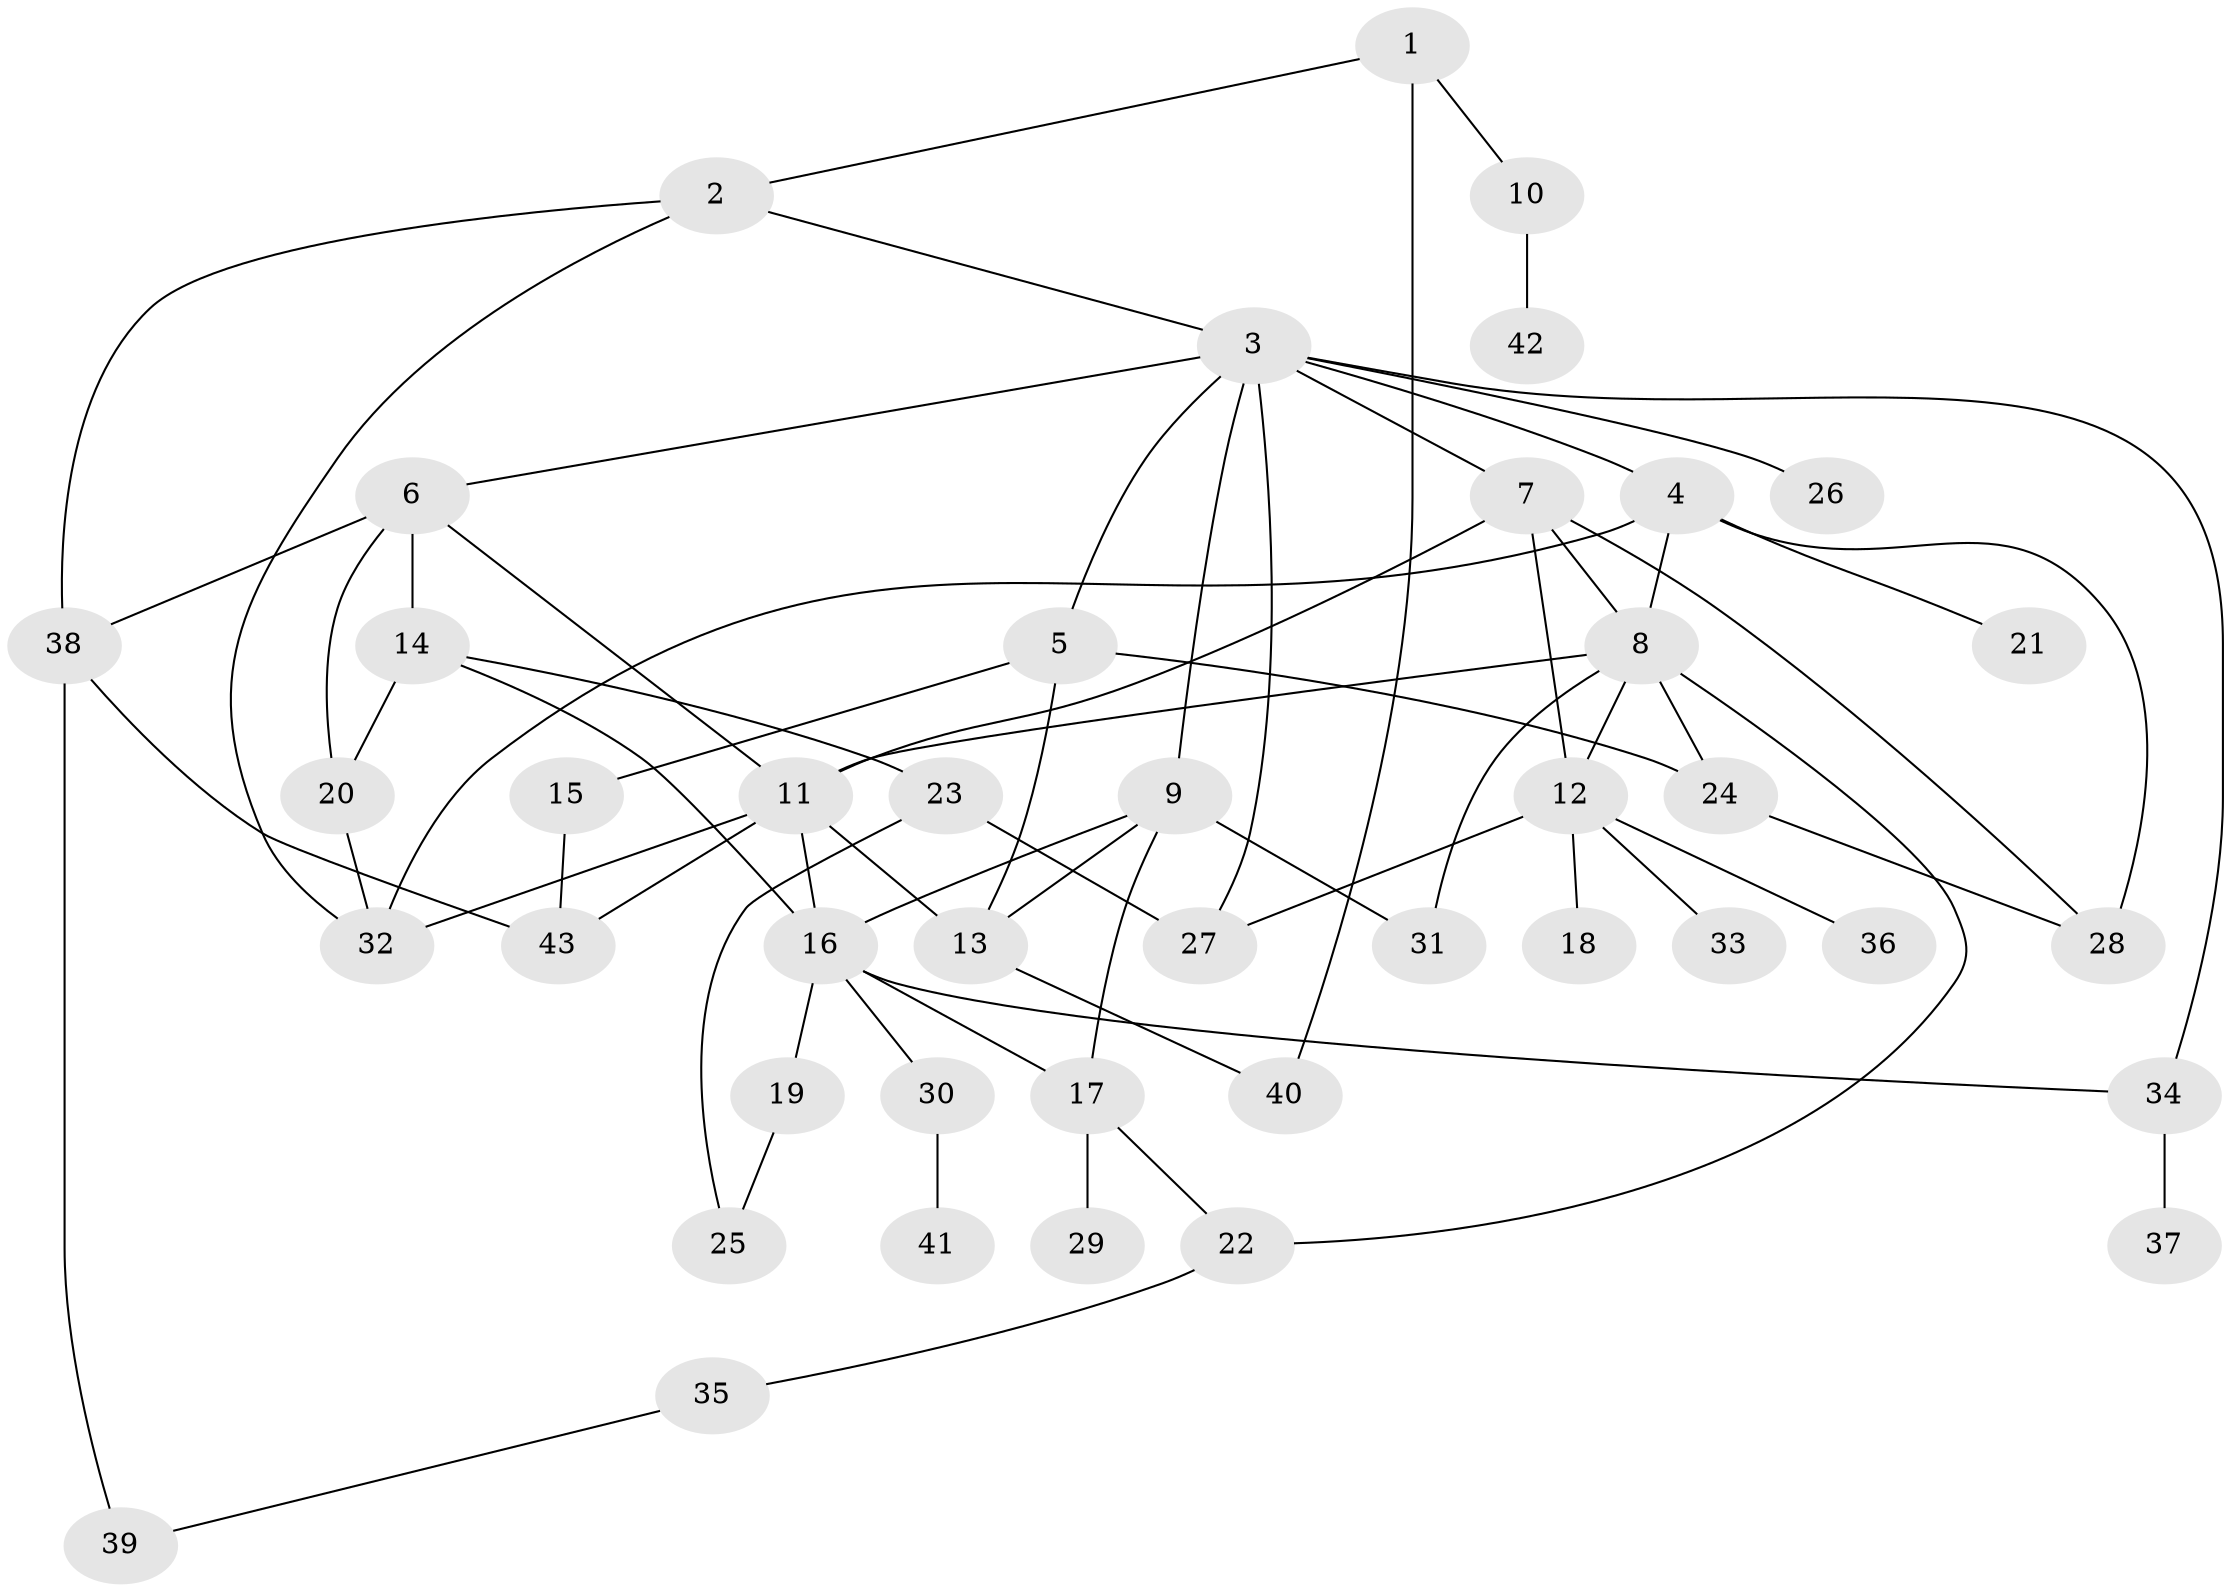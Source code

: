 // original degree distribution, {4: 0.15294117647058825, 5: 0.09411764705882353, 10: 0.011764705882352941, 2: 0.3058823529411765, 3: 0.1411764705882353, 7: 0.011764705882352941, 6: 0.011764705882352941, 1: 0.27058823529411763}
// Generated by graph-tools (version 1.1) at 2025/33/03/09/25 02:33:59]
// undirected, 43 vertices, 69 edges
graph export_dot {
graph [start="1"]
  node [color=gray90,style=filled];
  1;
  2;
  3;
  4;
  5;
  6;
  7;
  8;
  9;
  10;
  11;
  12;
  13;
  14;
  15;
  16;
  17;
  18;
  19;
  20;
  21;
  22;
  23;
  24;
  25;
  26;
  27;
  28;
  29;
  30;
  31;
  32;
  33;
  34;
  35;
  36;
  37;
  38;
  39;
  40;
  41;
  42;
  43;
  1 -- 2 [weight=1.0];
  1 -- 10 [weight=1.0];
  1 -- 40 [weight=1.0];
  2 -- 3 [weight=1.0];
  2 -- 32 [weight=1.0];
  2 -- 38 [weight=1.0];
  3 -- 4 [weight=1.0];
  3 -- 5 [weight=1.0];
  3 -- 6 [weight=1.0];
  3 -- 7 [weight=1.0];
  3 -- 9 [weight=1.0];
  3 -- 26 [weight=1.0];
  3 -- 27 [weight=1.0];
  3 -- 34 [weight=1.0];
  4 -- 8 [weight=1.0];
  4 -- 21 [weight=1.0];
  4 -- 28 [weight=1.0];
  4 -- 32 [weight=1.0];
  5 -- 13 [weight=3.0];
  5 -- 15 [weight=1.0];
  5 -- 24 [weight=1.0];
  6 -- 11 [weight=1.0];
  6 -- 14 [weight=1.0];
  6 -- 20 [weight=1.0];
  6 -- 38 [weight=1.0];
  7 -- 8 [weight=1.0];
  7 -- 11 [weight=1.0];
  7 -- 12 [weight=1.0];
  7 -- 28 [weight=2.0];
  8 -- 11 [weight=1.0];
  8 -- 12 [weight=1.0];
  8 -- 22 [weight=1.0];
  8 -- 24 [weight=1.0];
  8 -- 31 [weight=1.0];
  9 -- 13 [weight=1.0];
  9 -- 16 [weight=1.0];
  9 -- 17 [weight=1.0];
  9 -- 31 [weight=1.0];
  10 -- 42 [weight=1.0];
  11 -- 13 [weight=1.0];
  11 -- 16 [weight=1.0];
  11 -- 32 [weight=1.0];
  11 -- 43 [weight=1.0];
  12 -- 18 [weight=1.0];
  12 -- 27 [weight=1.0];
  12 -- 33 [weight=1.0];
  12 -- 36 [weight=1.0];
  13 -- 40 [weight=1.0];
  14 -- 16 [weight=1.0];
  14 -- 20 [weight=1.0];
  14 -- 23 [weight=1.0];
  15 -- 43 [weight=1.0];
  16 -- 17 [weight=1.0];
  16 -- 19 [weight=1.0];
  16 -- 30 [weight=1.0];
  16 -- 34 [weight=1.0];
  17 -- 22 [weight=1.0];
  17 -- 29 [weight=1.0];
  19 -- 25 [weight=1.0];
  20 -- 32 [weight=1.0];
  22 -- 35 [weight=1.0];
  23 -- 25 [weight=1.0];
  23 -- 27 [weight=1.0];
  24 -- 28 [weight=1.0];
  30 -- 41 [weight=1.0];
  34 -- 37 [weight=1.0];
  35 -- 39 [weight=1.0];
  38 -- 39 [weight=1.0];
  38 -- 43 [weight=1.0];
}
